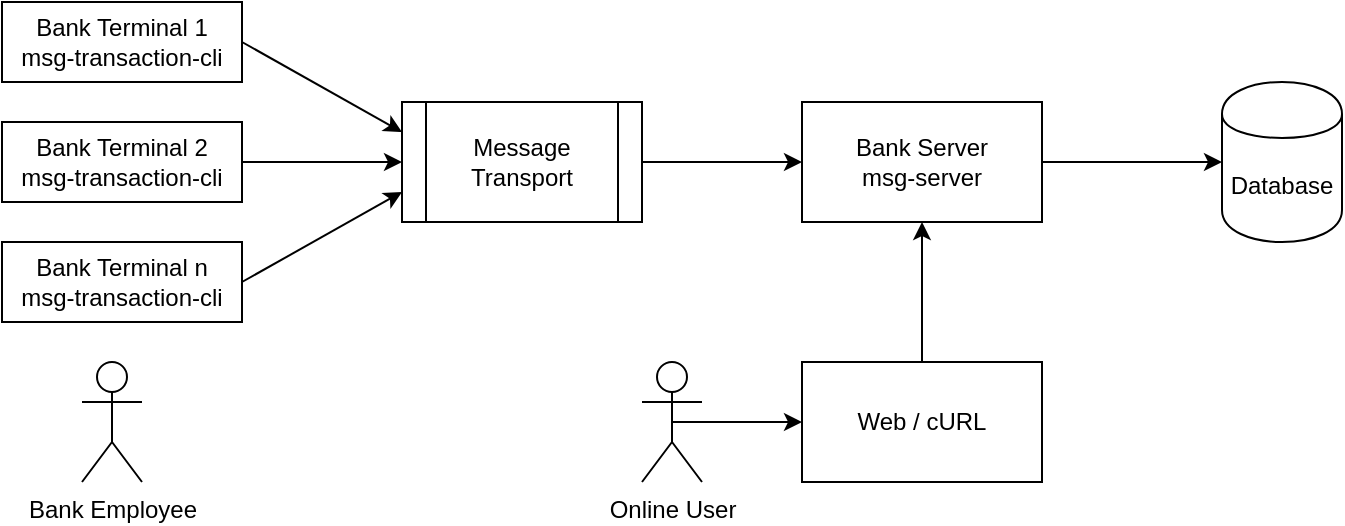 <mxfile version="12.1.0" type="device" pages="1"><diagram id="yS14_pb4WSCB5qjRaefh" name="Page-1"><mxGraphModel dx="1412" dy="814" grid="1" gridSize="10" guides="1" tooltips="1" connect="1" arrows="1" fold="1" page="1" pageScale="1" pageWidth="850" pageHeight="1100" math="0" shadow="0"><root><mxCell id="0"/><mxCell id="1" parent="0"/><mxCell id="zf3dd0O0uYXS8tHsr7ly-1" value="Bank Terminal 1&lt;br&gt;msg-transaction-cli" style="rounded=0;whiteSpace=wrap;html=1;" vertex="1" parent="1"><mxGeometry x="40" y="40" width="120" height="40" as="geometry"/></mxCell><mxCell id="zf3dd0O0uYXS8tHsr7ly-2" value="Bank Terminal 2&lt;br&gt;msg-transaction-cli" style="rounded=0;whiteSpace=wrap;html=1;" vertex="1" parent="1"><mxGeometry x="40" y="100" width="120" height="40" as="geometry"/></mxCell><mxCell id="zf3dd0O0uYXS8tHsr7ly-6" value="Bank Terminal n&lt;br&gt;msg-transaction-cli" style="rounded=0;whiteSpace=wrap;html=1;" vertex="1" parent="1"><mxGeometry x="40" y="160" width="120" height="40" as="geometry"/></mxCell><mxCell id="zf3dd0O0uYXS8tHsr7ly-8" value="Message Transport" style="shape=process;whiteSpace=wrap;html=1;backgroundOutline=1;" vertex="1" parent="1"><mxGeometry x="240" y="90" width="120" height="60" as="geometry"/></mxCell><mxCell id="zf3dd0O0uYXS8tHsr7ly-9" value="Bank Server&lt;br&gt;msg-server" style="rounded=0;whiteSpace=wrap;html=1;" vertex="1" parent="1"><mxGeometry x="440" y="90" width="120" height="60" as="geometry"/></mxCell><mxCell id="zf3dd0O0uYXS8tHsr7ly-10" value="" style="endArrow=classic;html=1;exitX=1;exitY=0.5;exitDx=0;exitDy=0;entryX=0;entryY=0.25;entryDx=0;entryDy=0;" edge="1" parent="1" source="zf3dd0O0uYXS8tHsr7ly-1" target="zf3dd0O0uYXS8tHsr7ly-8"><mxGeometry width="50" height="50" relative="1" as="geometry"><mxPoint x="40" y="270" as="sourcePoint"/><mxPoint x="90" y="220" as="targetPoint"/></mxGeometry></mxCell><mxCell id="zf3dd0O0uYXS8tHsr7ly-11" value="" style="endArrow=classic;html=1;exitX=1;exitY=0.5;exitDx=0;exitDy=0;entryX=0;entryY=0.5;entryDx=0;entryDy=0;" edge="1" parent="1" source="zf3dd0O0uYXS8tHsr7ly-2" target="zf3dd0O0uYXS8tHsr7ly-8"><mxGeometry width="50" height="50" relative="1" as="geometry"><mxPoint x="40" y="270" as="sourcePoint"/><mxPoint x="90" y="220" as="targetPoint"/></mxGeometry></mxCell><mxCell id="zf3dd0O0uYXS8tHsr7ly-12" value="" style="endArrow=classic;html=1;exitX=1;exitY=0.5;exitDx=0;exitDy=0;entryX=0;entryY=0.75;entryDx=0;entryDy=0;" edge="1" parent="1" source="zf3dd0O0uYXS8tHsr7ly-6" target="zf3dd0O0uYXS8tHsr7ly-8"><mxGeometry width="50" height="50" relative="1" as="geometry"><mxPoint x="40" y="270" as="sourcePoint"/><mxPoint x="90" y="220" as="targetPoint"/></mxGeometry></mxCell><mxCell id="zf3dd0O0uYXS8tHsr7ly-13" value="" style="endArrow=classic;html=1;exitX=1;exitY=0.5;exitDx=0;exitDy=0;entryX=0;entryY=0.5;entryDx=0;entryDy=0;" edge="1" parent="1" source="zf3dd0O0uYXS8tHsr7ly-8" target="zf3dd0O0uYXS8tHsr7ly-9"><mxGeometry width="50" height="50" relative="1" as="geometry"><mxPoint x="40" y="270" as="sourcePoint"/><mxPoint x="90" y="220" as="targetPoint"/></mxGeometry></mxCell><mxCell id="zf3dd0O0uYXS8tHsr7ly-15" value="Database" style="shape=cylinder;whiteSpace=wrap;html=1;boundedLbl=1;backgroundOutline=1;" vertex="1" parent="1"><mxGeometry x="650" y="80" width="60" height="80" as="geometry"/></mxCell><mxCell id="zf3dd0O0uYXS8tHsr7ly-17" value="" style="endArrow=classic;html=1;exitX=1;exitY=0.5;exitDx=0;exitDy=0;entryX=0;entryY=0.5;entryDx=0;entryDy=0;" edge="1" parent="1" source="zf3dd0O0uYXS8tHsr7ly-9" target="zf3dd0O0uYXS8tHsr7ly-15"><mxGeometry width="50" height="50" relative="1" as="geometry"><mxPoint x="40" y="270" as="sourcePoint"/><mxPoint x="90" y="220" as="targetPoint"/></mxGeometry></mxCell><mxCell id="zf3dd0O0uYXS8tHsr7ly-18" value="Web / cURL" style="rounded=0;whiteSpace=wrap;html=1;" vertex="1" parent="1"><mxGeometry x="440" y="220" width="120" height="60" as="geometry"/></mxCell><mxCell id="zf3dd0O0uYXS8tHsr7ly-19" value="" style="endArrow=classic;html=1;exitX=0.5;exitY=0;exitDx=0;exitDy=0;entryX=0.5;entryY=1;entryDx=0;entryDy=0;" edge="1" parent="1" source="zf3dd0O0uYXS8tHsr7ly-18" target="zf3dd0O0uYXS8tHsr7ly-9"><mxGeometry width="50" height="50" relative="1" as="geometry"><mxPoint x="40" y="330" as="sourcePoint"/><mxPoint x="90" y="280" as="targetPoint"/></mxGeometry></mxCell><mxCell id="zf3dd0O0uYXS8tHsr7ly-20" value="Bank Employee" style="shape=umlActor;verticalLabelPosition=bottom;labelBackgroundColor=#ffffff;verticalAlign=top;html=1;outlineConnect=0;" vertex="1" parent="1"><mxGeometry x="80" y="220" width="30" height="60" as="geometry"/></mxCell><mxCell id="zf3dd0O0uYXS8tHsr7ly-23" style="edgeStyle=orthogonalEdgeStyle;rounded=0;orthogonalLoop=1;jettySize=auto;html=1;exitX=0.5;exitY=0.5;exitDx=0;exitDy=0;exitPerimeter=0;" edge="1" parent="1" source="zf3dd0O0uYXS8tHsr7ly-21" target="zf3dd0O0uYXS8tHsr7ly-18"><mxGeometry relative="1" as="geometry"/></mxCell><mxCell id="zf3dd0O0uYXS8tHsr7ly-21" value="Online User" style="shape=umlActor;verticalLabelPosition=bottom;labelBackgroundColor=#ffffff;verticalAlign=top;html=1;outlineConnect=0;" vertex="1" parent="1"><mxGeometry x="360" y="220" width="30" height="60" as="geometry"/></mxCell></root></mxGraphModel></diagram></mxfile>